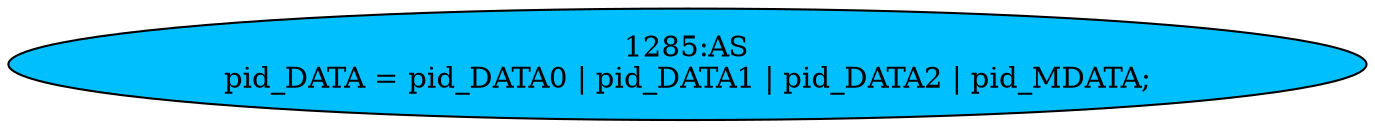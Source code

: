strict digraph "" {
	node [label="\N"];
	"1285:AS"	 [ast="<pyverilog.vparser.ast.Assign object at 0x7f0647e572d0>",
		def_var="['pid_DATA']",
		fillcolor=deepskyblue,
		label="1285:AS
pid_DATA = pid_DATA0 | pid_DATA1 | pid_DATA2 | pid_MDATA;",
		statements="[]",
		style=filled,
		typ=Assign,
		use_var="['pid_DATA0', 'pid_DATA1', 'pid_DATA2', 'pid_MDATA']"];
}
